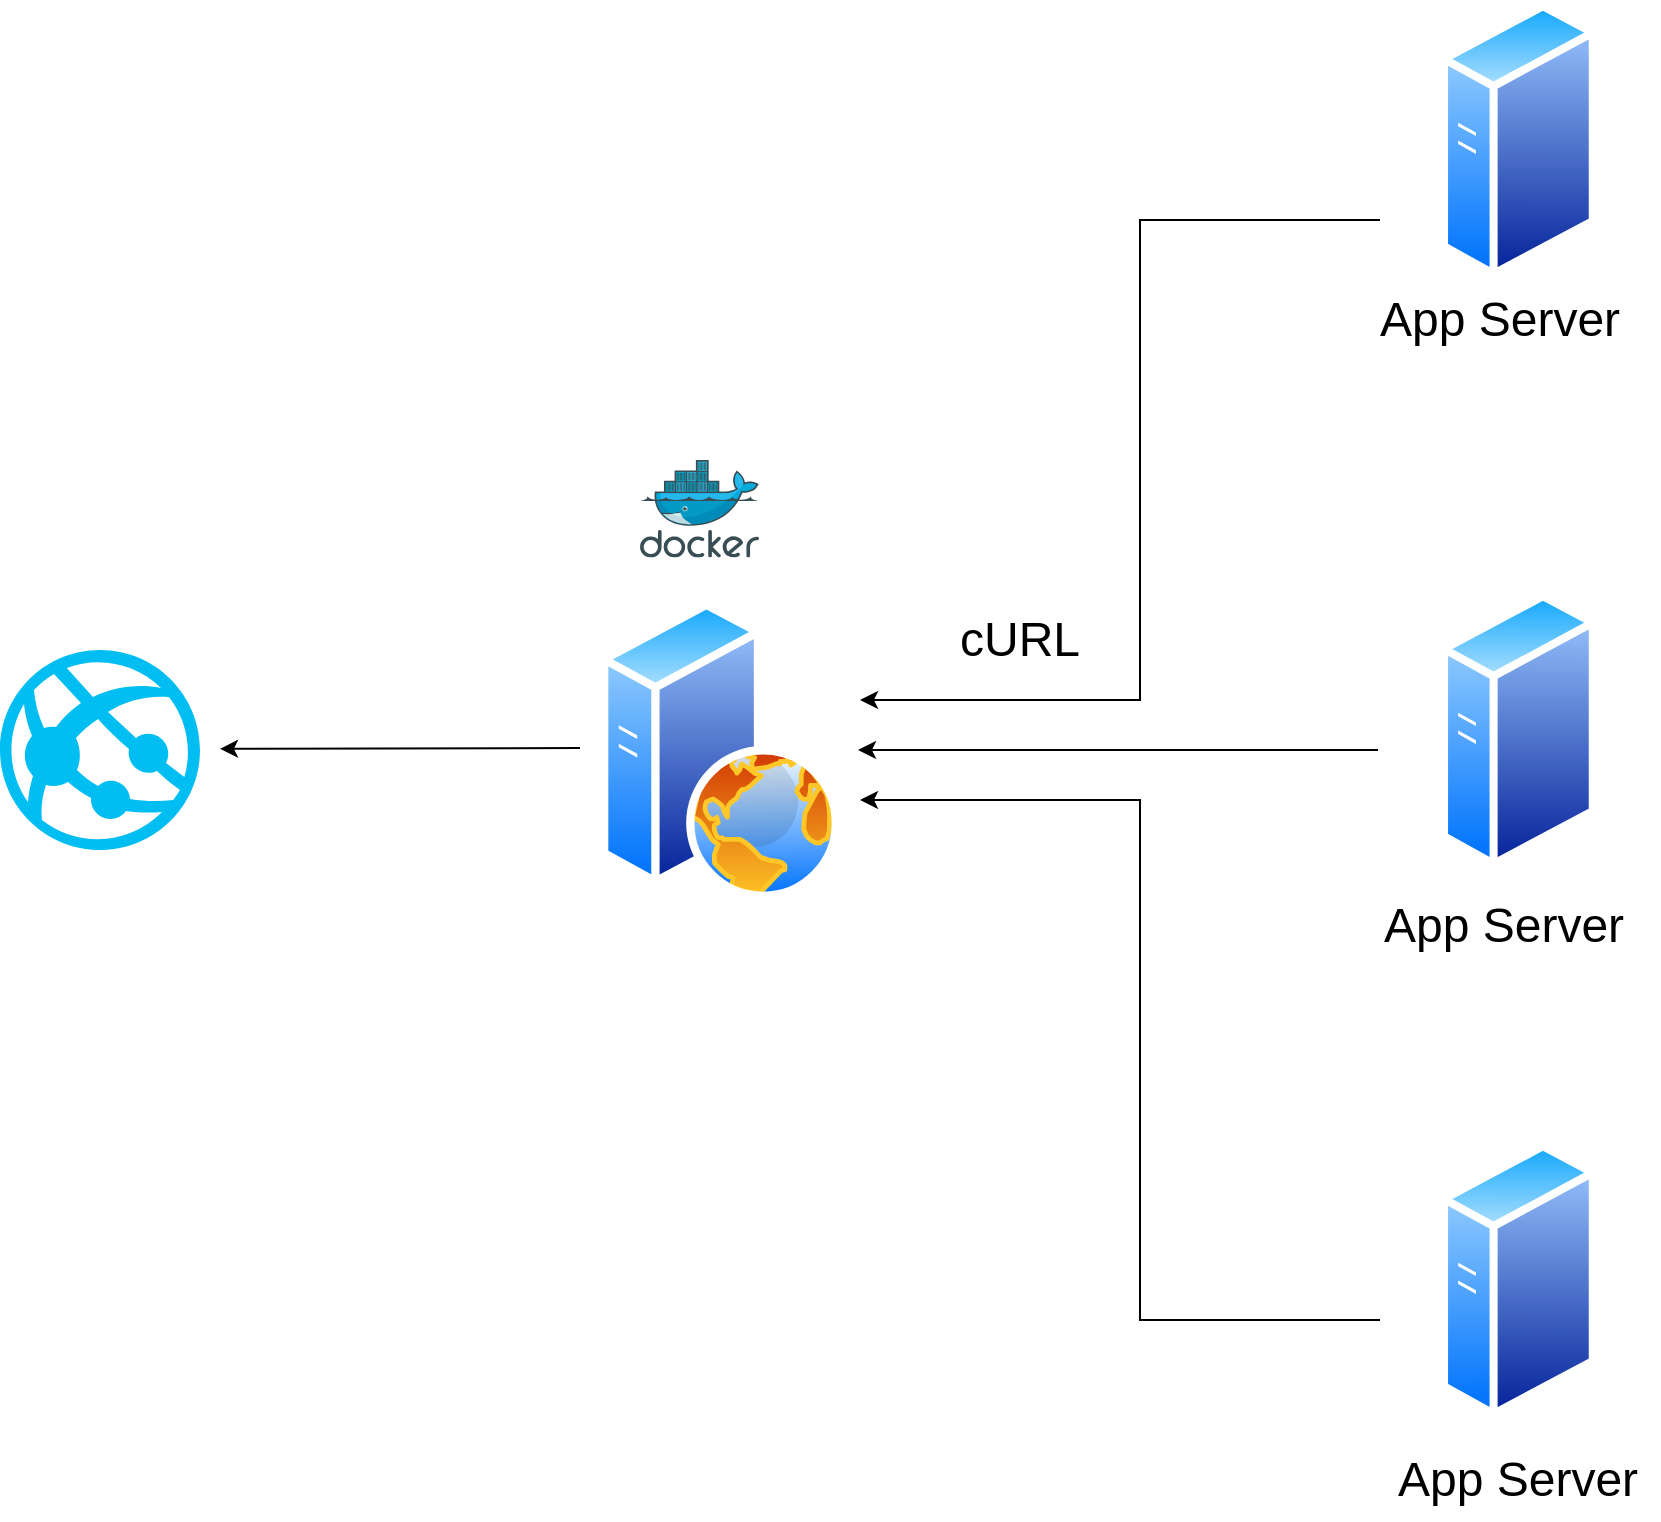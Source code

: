 <mxfile version="21.0.10" type="github">
  <diagram name="Page-1" id="0E3Kw_RimV55Skzm7RbZ">
    <mxGraphModel dx="1909" dy="893" grid="1" gridSize="10" guides="1" tooltips="1" connect="1" arrows="1" fold="1" page="1" pageScale="1" pageWidth="1100" pageHeight="850" math="0" shadow="0">
      <root>
        <mxCell id="0" />
        <mxCell id="1" parent="0" />
        <mxCell id="iM8VDKJwrgfoEsLlG_Np-1" value="" style="aspect=fixed;perimeter=ellipsePerimeter;html=1;align=center;shadow=0;dashed=0;spacingTop=3;image;image=img/lib/active_directory/generic_server.svg;" parent="1" vertex="1">
          <mxGeometry x="890" y="60" width="78.4" height="140" as="geometry" />
        </mxCell>
        <mxCell id="iM8VDKJwrgfoEsLlG_Np-3" value="" style="aspect=fixed;perimeter=ellipsePerimeter;html=1;align=center;shadow=0;dashed=0;spacingTop=3;image;image=img/lib/active_directory/generic_server.svg;" parent="1" vertex="1">
          <mxGeometry x="890" y="355" width="78.4" height="140" as="geometry" />
        </mxCell>
        <mxCell id="iM8VDKJwrgfoEsLlG_Np-4" value="" style="aspect=fixed;perimeter=ellipsePerimeter;html=1;align=center;shadow=0;dashed=0;spacingTop=3;image;image=img/lib/active_directory/generic_server.svg;" parent="1" vertex="1">
          <mxGeometry x="890" y="630" width="78.4" height="140" as="geometry" />
        </mxCell>
        <mxCell id="iM8VDKJwrgfoEsLlG_Np-5" value="" style="aspect=fixed;perimeter=ellipsePerimeter;html=1;align=center;shadow=0;dashed=0;spacingTop=3;image;image=img/lib/active_directory/web_server.svg;" parent="1" vertex="1">
          <mxGeometry x="470" y="360" width="120" height="150" as="geometry" />
        </mxCell>
        <mxCell id="iM8VDKJwrgfoEsLlG_Np-6" value="" style="verticalLabelPosition=bottom;html=1;verticalAlign=top;align=center;strokeColor=none;fillColor=#00BEF2;shape=mxgraph.azure.azure_website;pointerEvents=1;" parent="1" vertex="1">
          <mxGeometry x="170" y="385" width="100" height="100" as="geometry" />
        </mxCell>
        <mxCell id="iM8VDKJwrgfoEsLlG_Np-7" value="&lt;font style=&quot;font-size: 24px;&quot;&gt;App Server&lt;/font&gt;" style="text;html=1;strokeColor=none;fillColor=none;align=center;verticalAlign=middle;whiteSpace=wrap;rounded=0;" parent="1" vertex="1">
          <mxGeometry x="850" y="200" width="140" height="40" as="geometry" />
        </mxCell>
        <mxCell id="iM8VDKJwrgfoEsLlG_Np-10" value="&lt;font style=&quot;font-size: 24px;&quot;&gt;App Server&lt;/font&gt;" style="text;html=1;strokeColor=none;fillColor=none;align=center;verticalAlign=middle;whiteSpace=wrap;rounded=0;" parent="1" vertex="1">
          <mxGeometry x="852.2" y="503" width="140" height="40" as="geometry" />
        </mxCell>
        <mxCell id="iM8VDKJwrgfoEsLlG_Np-12" value="&lt;font style=&quot;font-size: 24px;&quot;&gt;App Server&lt;/font&gt;" style="text;html=1;strokeColor=none;fillColor=none;align=center;verticalAlign=middle;whiteSpace=wrap;rounded=0;" parent="1" vertex="1">
          <mxGeometry x="859.2" y="780" width="140" height="40" as="geometry" />
        </mxCell>
        <mxCell id="iM8VDKJwrgfoEsLlG_Np-13" value="" style="sketch=0;aspect=fixed;html=1;points=[];align=center;image;fontSize=12;image=img/lib/mscae/Docker.svg;" parent="1" vertex="1">
          <mxGeometry x="490" y="290" width="59.51" height="48.8" as="geometry" />
        </mxCell>
        <mxCell id="iM8VDKJwrgfoEsLlG_Np-14" value="" style="endArrow=classic;html=1;rounded=0;" parent="1" edge="1">
          <mxGeometry width="50" height="50" relative="1" as="geometry">
            <mxPoint x="860" y="170" as="sourcePoint" />
            <mxPoint x="600" y="410" as="targetPoint" />
            <Array as="points">
              <mxPoint x="740" y="170" />
              <mxPoint x="740" y="410" />
            </Array>
          </mxGeometry>
        </mxCell>
        <mxCell id="iM8VDKJwrgfoEsLlG_Np-16" value="" style="endArrow=classic;html=1;rounded=0;" parent="1" edge="1">
          <mxGeometry width="50" height="50" relative="1" as="geometry">
            <mxPoint x="860" y="720" as="sourcePoint" />
            <mxPoint x="600" y="460" as="targetPoint" />
            <Array as="points">
              <mxPoint x="740" y="720" />
              <mxPoint x="740" y="460" />
            </Array>
          </mxGeometry>
        </mxCell>
        <mxCell id="iM8VDKJwrgfoEsLlG_Np-17" value="" style="endArrow=classic;html=1;rounded=0;" parent="1" edge="1">
          <mxGeometry width="50" height="50" relative="1" as="geometry">
            <mxPoint x="859" y="435" as="sourcePoint" />
            <mxPoint x="599" y="435" as="targetPoint" />
          </mxGeometry>
        </mxCell>
        <mxCell id="jGflWgv3lSx-wSXQby-S-1" value="&lt;font style=&quot;font-size: 24px;&quot;&gt;cURL&lt;/font&gt;" style="text;html=1;strokeColor=none;fillColor=none;align=center;verticalAlign=middle;whiteSpace=wrap;rounded=0;" parent="1" vertex="1">
          <mxGeometry x="610" y="360" width="140" height="40" as="geometry" />
        </mxCell>
        <mxCell id="AwyXEWw16TiDAjHhJQ-5-1" value="" style="endArrow=classic;html=1;rounded=0;" edge="1" parent="1">
          <mxGeometry width="50" height="50" relative="1" as="geometry">
            <mxPoint x="460" y="434" as="sourcePoint" />
            <mxPoint x="280" y="434.44" as="targetPoint" />
          </mxGeometry>
        </mxCell>
      </root>
    </mxGraphModel>
  </diagram>
</mxfile>
